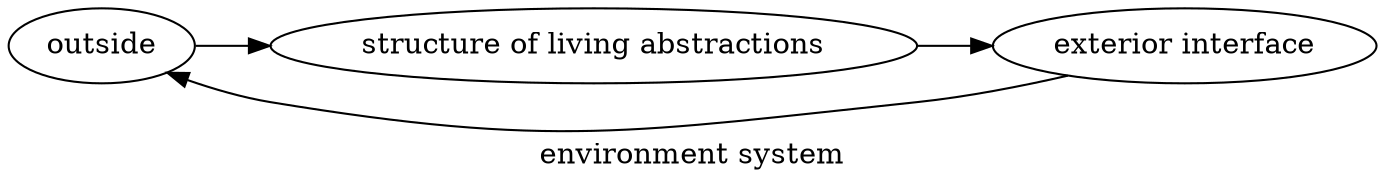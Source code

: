 /*
dot -Tsvg diagrams/environment-system.dot > diagrams-output/environment-system.svg
*/
digraph {
  label="environment system"
  rankdir=LR;

  "outside" -> "structure of living abstractions" -> "exterior interface";
  "exterior interface" -> "outside" [constraint=false];
}
